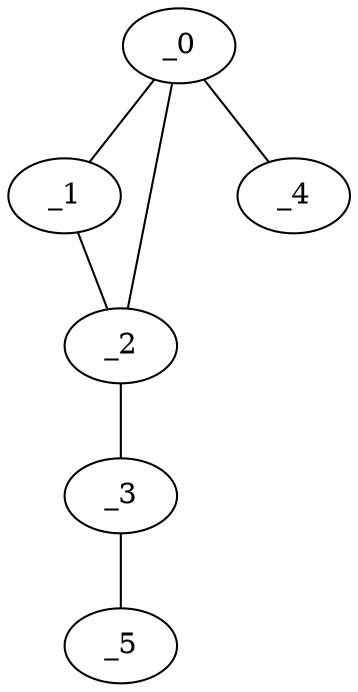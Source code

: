 graph FP1_0133 {
	_0	 [x="0.956534",
		y="3.13586"];
	_1	 [x="1.07197",
		y="0.536888"];
	_0 -- _1;
	_2	 [x="0.052164",
		y="2.101"];
	_0 -- _2;
	_4	 [x="2.07896",
		y="2.76977"];
	_0 -- _4;
	_1 -- _2;
	_3	 [x="1.6",
		y="1.77"];
	_2 -- _3;
	_5	 [x="1.95329",
		y="2.86083"];
	_3 -- _5;
}
